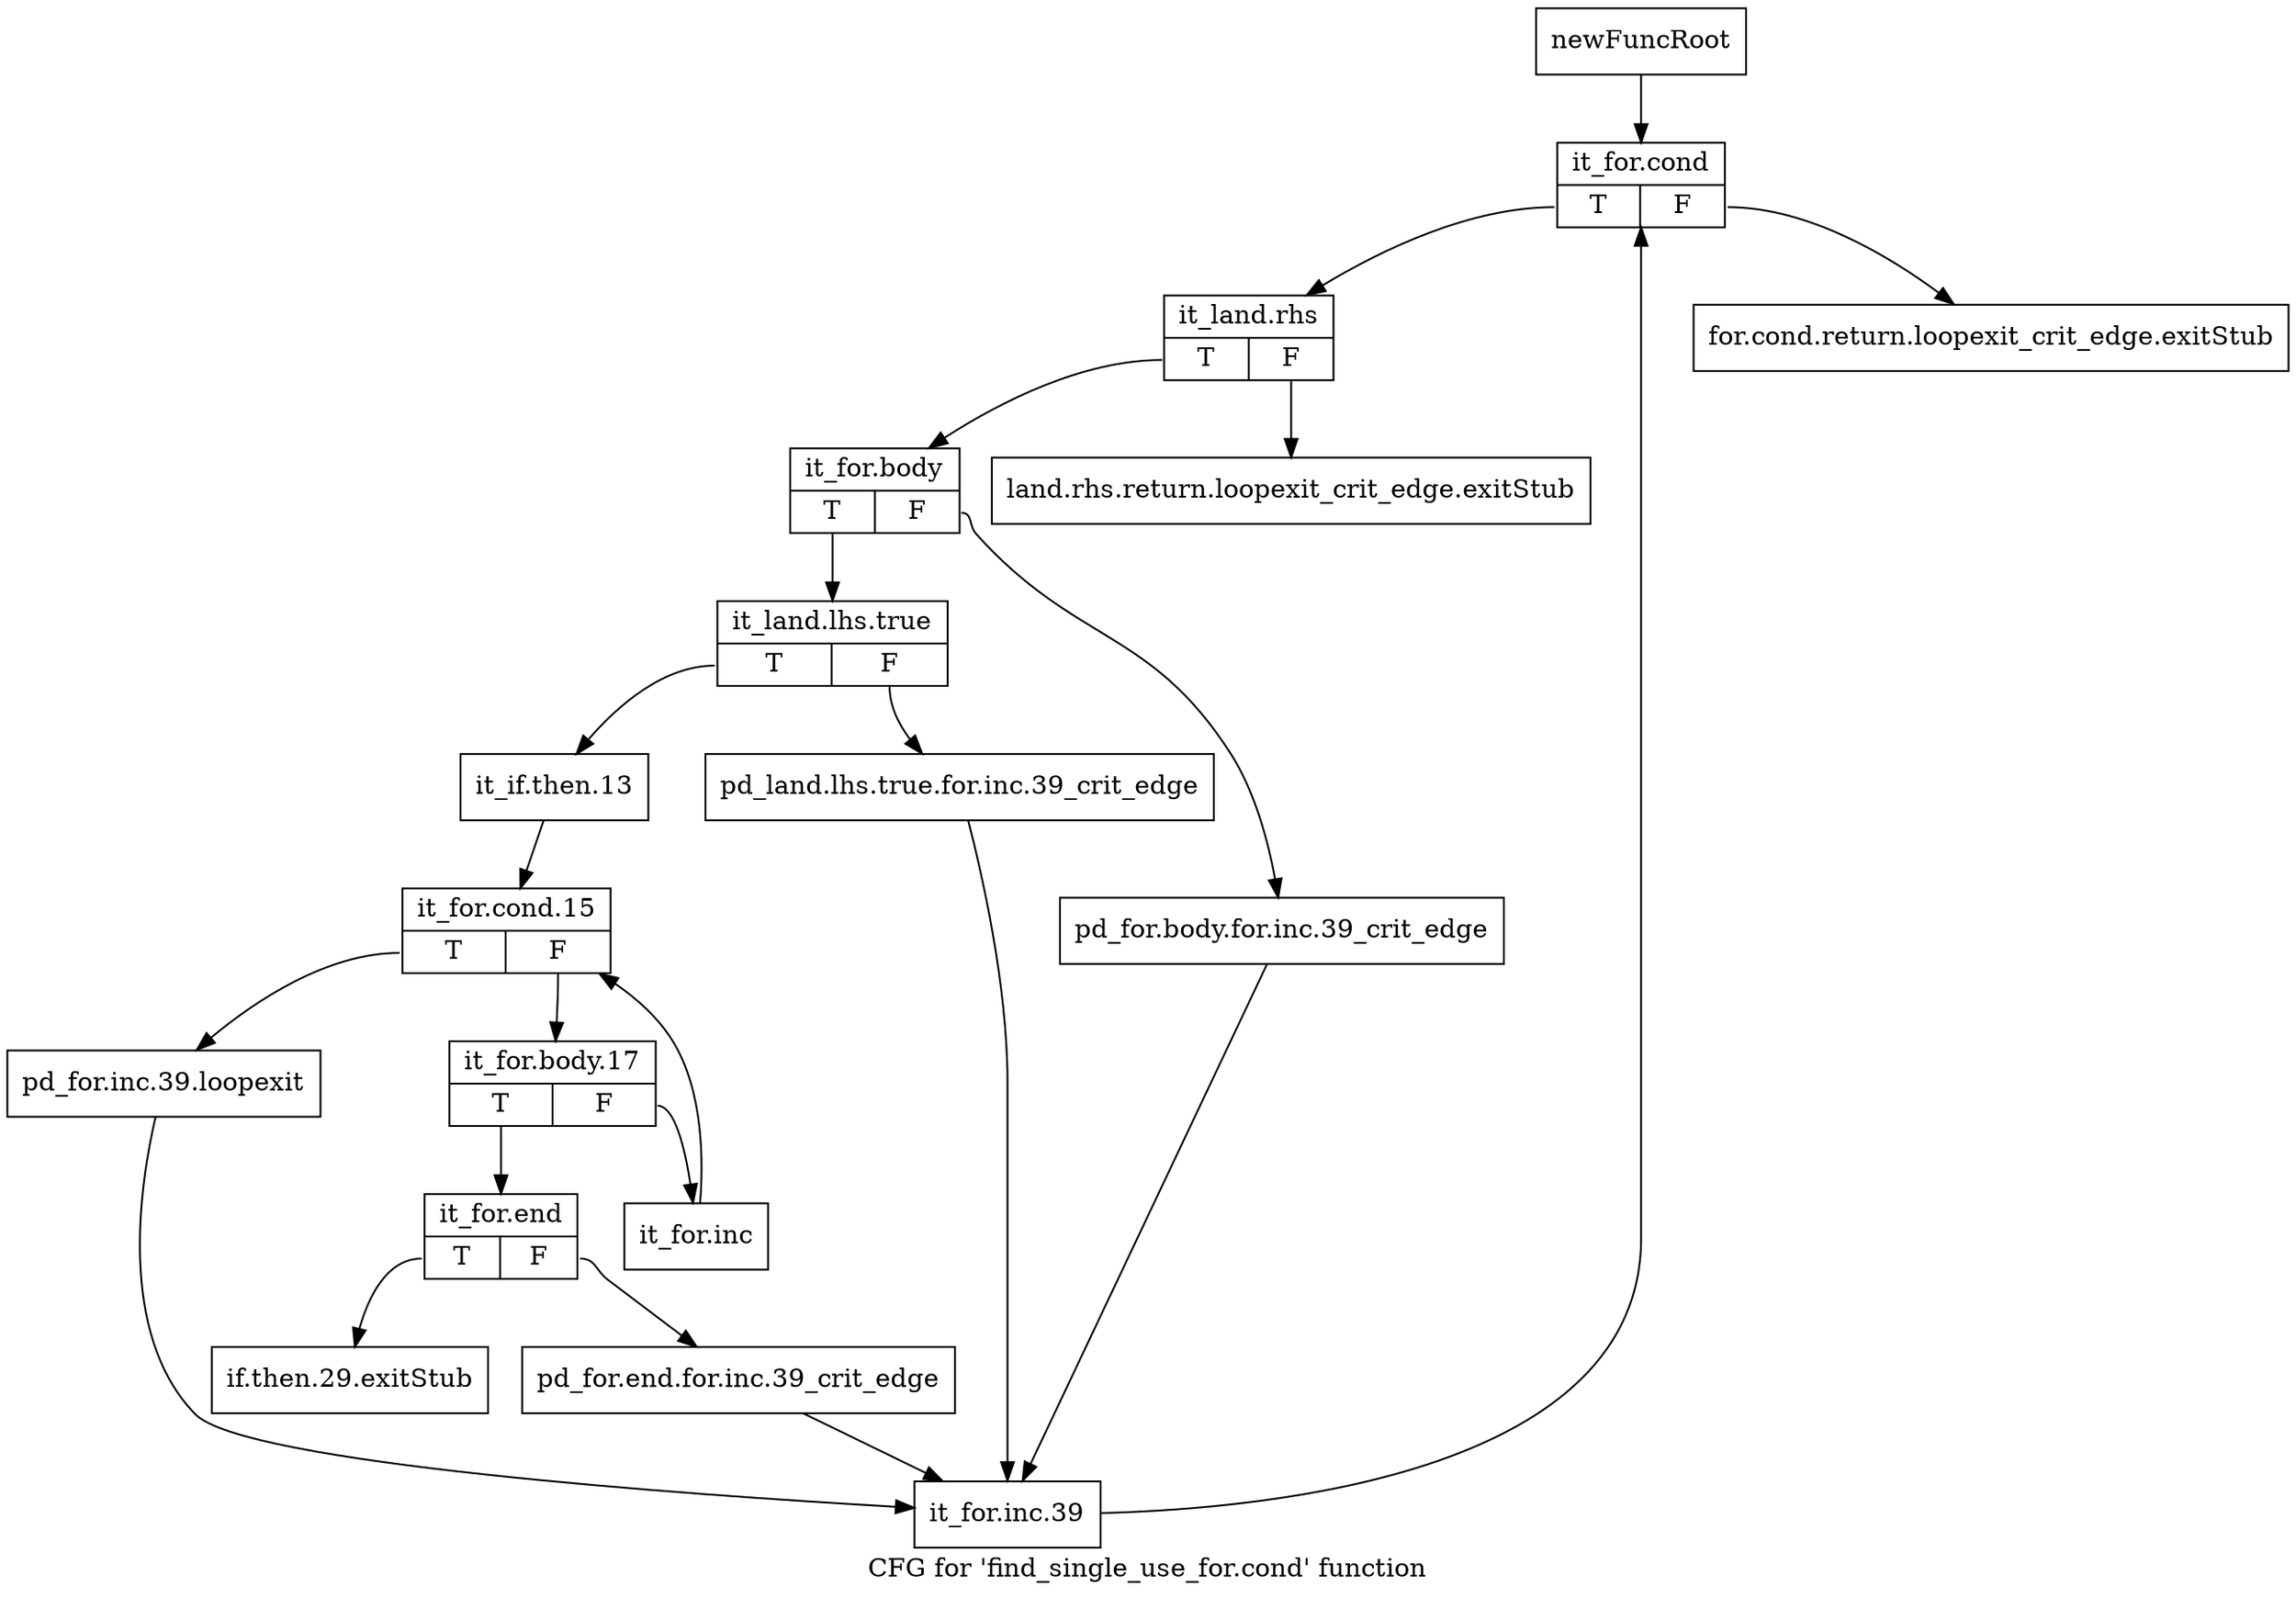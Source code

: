 digraph "CFG for 'find_single_use_for.cond' function" {
	label="CFG for 'find_single_use_for.cond' function";

	Node0xb8a82a0 [shape=record,label="{newFuncRoot}"];
	Node0xb8a82a0 -> Node0xb8a94e0;
	Node0xb8a82f0 [shape=record,label="{for.cond.return.loopexit_crit_edge.exitStub}"];
	Node0xb8a8340 [shape=record,label="{land.rhs.return.loopexit_crit_edge.exitStub}"];
	Node0xb8a9490 [shape=record,label="{if.then.29.exitStub}"];
	Node0xb8a94e0 [shape=record,label="{it_for.cond|{<s0>T|<s1>F}}"];
	Node0xb8a94e0:s0 -> Node0xb8a9530;
	Node0xb8a94e0:s1 -> Node0xb8a82f0;
	Node0xb8a9530 [shape=record,label="{it_land.rhs|{<s0>T|<s1>F}}"];
	Node0xb8a9530:s0 -> Node0xb8a9580;
	Node0xb8a9530:s1 -> Node0xb8a8340;
	Node0xb8a9580 [shape=record,label="{it_for.body|{<s0>T|<s1>F}}"];
	Node0xb8a9580:s0 -> Node0xb8a9620;
	Node0xb8a9580:s1 -> Node0xb8a95d0;
	Node0xb8a95d0 [shape=record,label="{pd_for.body.for.inc.39_crit_edge}"];
	Node0xb8a95d0 -> Node0xb8a98f0;
	Node0xb8a9620 [shape=record,label="{it_land.lhs.true|{<s0>T|<s1>F}}"];
	Node0xb8a9620:s0 -> Node0xb8a96c0;
	Node0xb8a9620:s1 -> Node0xb8a9670;
	Node0xb8a9670 [shape=record,label="{pd_land.lhs.true.for.inc.39_crit_edge}"];
	Node0xb8a9670 -> Node0xb8a98f0;
	Node0xb8a96c0 [shape=record,label="{it_if.then.13}"];
	Node0xb8a96c0 -> Node0xb8a9710;
	Node0xb8a9710 [shape=record,label="{it_for.cond.15|{<s0>T|<s1>F}}"];
	Node0xb8a9710:s0 -> Node0xb8a98a0;
	Node0xb8a9710:s1 -> Node0xb8a9760;
	Node0xb8a9760 [shape=record,label="{it_for.body.17|{<s0>T|<s1>F}}"];
	Node0xb8a9760:s0 -> Node0xb8a9800;
	Node0xb8a9760:s1 -> Node0xb8a97b0;
	Node0xb8a97b0 [shape=record,label="{it_for.inc}"];
	Node0xb8a97b0 -> Node0xb8a9710;
	Node0xb8a9800 [shape=record,label="{it_for.end|{<s0>T|<s1>F}}"];
	Node0xb8a9800:s0 -> Node0xb8a9490;
	Node0xb8a9800:s1 -> Node0xb8a9850;
	Node0xb8a9850 [shape=record,label="{pd_for.end.for.inc.39_crit_edge}"];
	Node0xb8a9850 -> Node0xb8a98f0;
	Node0xb8a98a0 [shape=record,label="{pd_for.inc.39.loopexit}"];
	Node0xb8a98a0 -> Node0xb8a98f0;
	Node0xb8a98f0 [shape=record,label="{it_for.inc.39}"];
	Node0xb8a98f0 -> Node0xb8a94e0;
}
